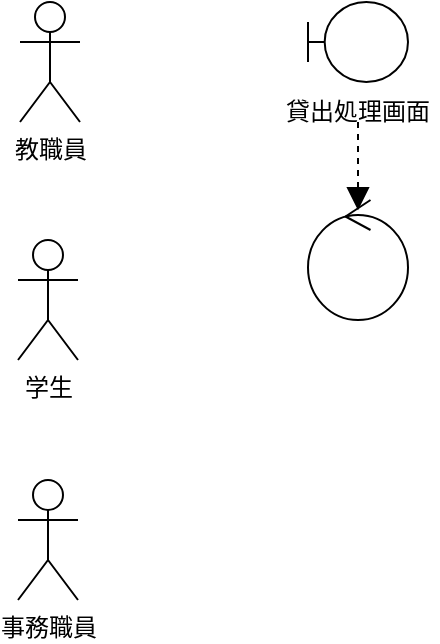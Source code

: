 <mxfile>
    <diagram id="deHozE6NlWpBAjBqx6ga" name="ページ1">
        <mxGraphModel dx="259" dy="419" grid="1" gridSize="10" guides="1" tooltips="1" connect="1" arrows="1" fold="1" page="1" pageScale="1" pageWidth="827" pageHeight="1169" math="0" shadow="0">
            <root>
                <mxCell id="0"/>
                <mxCell id="1" parent="0"/>
                <mxCell id="3" value="事務職員" style="shape=umlActor;verticalLabelPosition=bottom;verticalAlign=top;html=1;outlineConnect=0;" vertex="1" parent="1">
                    <mxGeometry x="50" y="310" width="30" height="60" as="geometry"/>
                </mxCell>
                <mxCell id="4" value="学生" style="shape=umlActor;verticalLabelPosition=bottom;verticalAlign=top;html=1;outlineConnect=0;" vertex="1" parent="1">
                    <mxGeometry x="50" y="190" width="30" height="60" as="geometry"/>
                </mxCell>
                <mxCell id="5" value="教職員" style="shape=umlActor;verticalLabelPosition=bottom;verticalAlign=top;html=1;outlineConnect=0;" vertex="1" parent="1">
                    <mxGeometry x="51" y="71" width="30" height="60" as="geometry"/>
                </mxCell>
                <mxCell id="9" value="" style="shape=umlBoundary;whiteSpace=wrap;html=1;" vertex="1" parent="1">
                    <mxGeometry x="195" y="71" width="50" height="40" as="geometry"/>
                </mxCell>
                <mxCell id="11" value="貸出処理画面" style="text;html=1;align=center;verticalAlign=middle;whiteSpace=wrap;rounded=0;" vertex="1" parent="1">
                    <mxGeometry x="180" y="120" width="80" height="11" as="geometry"/>
                </mxCell>
                <mxCell id="12" value="" style="ellipse;shape=umlControl;whiteSpace=wrap;html=1;" vertex="1" parent="1">
                    <mxGeometry x="195" y="170" width="50" height="60" as="geometry"/>
                </mxCell>
                <mxCell id="13" value="" style="endArrow=none;dashed=1;html=1;" edge="1" parent="1" source="12">
                    <mxGeometry width="50" height="50" relative="1" as="geometry">
                        <mxPoint x="170" y="181" as="sourcePoint"/>
                        <mxPoint x="220" y="131" as="targetPoint"/>
                    </mxGeometry>
                </mxCell>
                <mxCell id="14" value="" style="triangle;whiteSpace=wrap;html=1;rotation=90;fillColor=#000000;" vertex="1" parent="1">
                    <mxGeometry x="215" y="164" width="10" height="10" as="geometry"/>
                </mxCell>
            </root>
        </mxGraphModel>
    </diagram>
</mxfile>